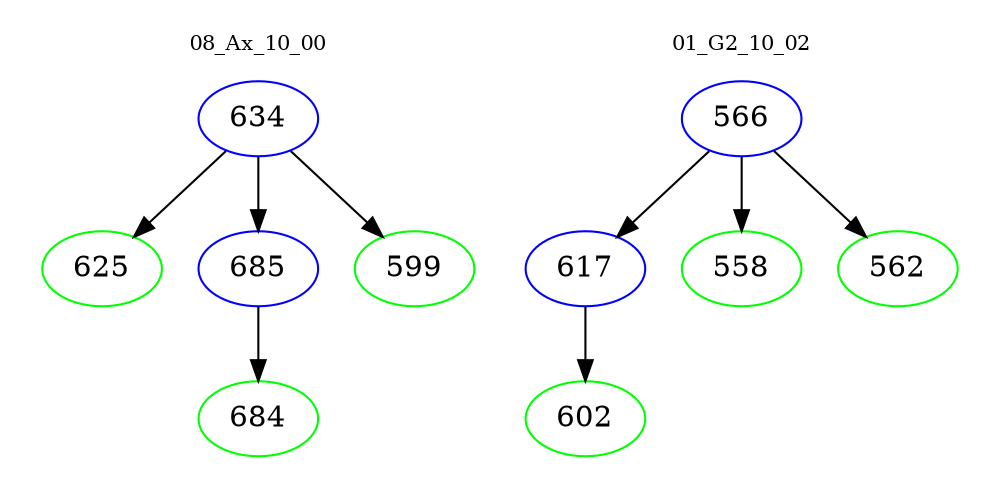 digraph{
subgraph cluster_0 {
color = white
label = "08_Ax_10_00";
fontsize=10;
T0_634 [label="634", color="blue"]
T0_634 -> T0_625 [color="black"]
T0_625 [label="625", color="green"]
T0_634 -> T0_685 [color="black"]
T0_685 [label="685", color="blue"]
T0_685 -> T0_684 [color="black"]
T0_684 [label="684", color="green"]
T0_634 -> T0_599 [color="black"]
T0_599 [label="599", color="green"]
}
subgraph cluster_1 {
color = white
label = "01_G2_10_02";
fontsize=10;
T1_566 [label="566", color="blue"]
T1_566 -> T1_617 [color="black"]
T1_617 [label="617", color="blue"]
T1_617 -> T1_602 [color="black"]
T1_602 [label="602", color="green"]
T1_566 -> T1_558 [color="black"]
T1_558 [label="558", color="green"]
T1_566 -> T1_562 [color="black"]
T1_562 [label="562", color="green"]
}
}
